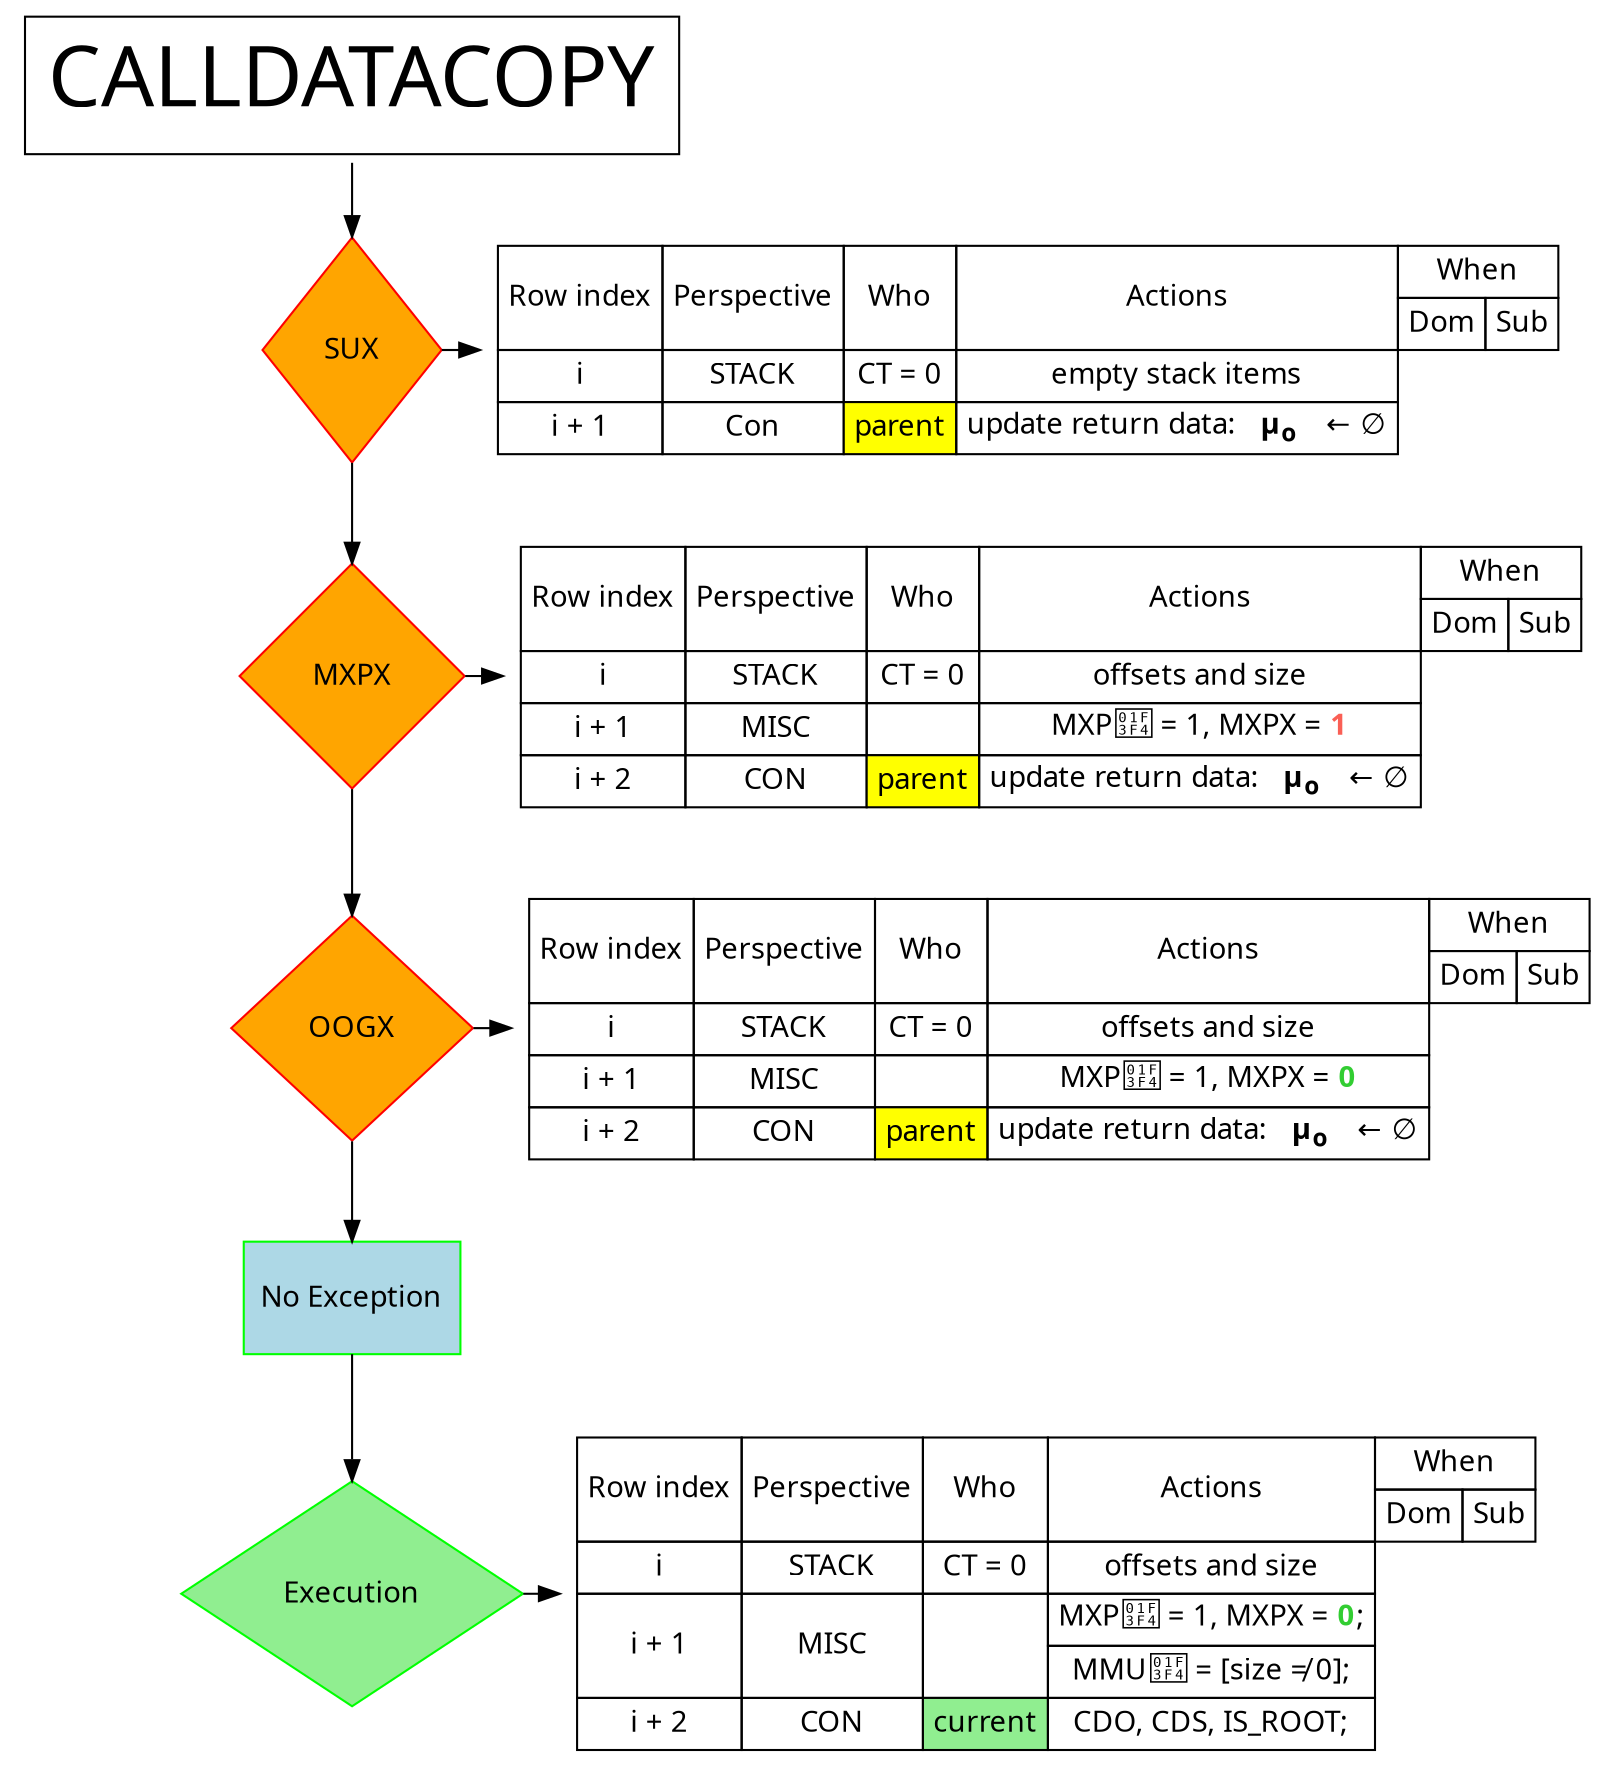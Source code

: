 # http://www.graphviz.org/content/cluster

digraph G {

  node [fontname = "Handlee"];
  node [shape=plaintext];
  edge [fontname = "Handlee"];

  inst [label=<
  <TABLE BORDER="0" CELLBORDER="1" CELLSPACING="0" CELLPADDING="10">
  <TR>
  <TD><FONT POINT-SIZE="40">CALLDATACOPY</FONT></TD>
  </TR>
  </TABLE>>];
  sux [
    label = "\nSUX\n ";
    shape = diamond;
    style = filled;
    fillcolor = "ORANGE";
    color = "RED";
  ];
  mxpx [
    label = "\nMXPX\n ";
    shape = diamond;
    style = filled;
    fillcolor = "ORANGE";
    color = "RED";
  ];
  oogx [
    label = "\nOOGX\n ";
    shape = diamond;
    style = filled;
    fillcolor = "ORANGE";
    color = "RED";
  ];
  unexceptional [
    label = "\nNo Exception\n ";
    shape = rect;
    style = filled;
    fillcolor = "LIGHTBLUE";
    color = "green";
  ];
  execution [
    label = "\nExecution\n ";
    shape = diamond;
    style = filled;
    fillcolor = "LIGHTGREEN";
    color = "green";
  ];

  {
    rank=same;
    sux; sux_rows;
  }
  {
    rank=same;
    mxpx; mxpx_rows;
  }
  {
    rank=same;
    oogx; oogx_rows;
  }
  {
    rank=same;
    execution; execution_rows;
  }

  inst                       -> sux;
  sux                        -> sux_rows;
  sux                        -> mxpx;
  mxpx                       -> mxpx_rows;
  mxpx                       -> oogx
  oogx                       -> oogx_rows;
  oogx                       -> unexceptional;
  unexceptional              -> execution;
  execution                  -> execution_rows;

sux_rows [label=<
<TABLE BORDER="0" CELLBORDER="1" CELLSPACING="0" CELLPADDING="4">
  <TR>
    <TD ROWSPAN="2">Row index</TD>
    <TD ROWSPAN="2">Perspective</TD>
    <TD ROWSPAN="2">Who</TD>
    <TD ROWSPAN="2" COLSPAN="1">Actions</TD>
    <TD ROWSPAN="1" COLSPAN="2">When</TD>
  </TR>
  <TR>
    <TD ROWSPAN="1" COLSPAN="1">Dom</TD>
    <TD ROWSPAN="1" COLSPAN="1">Sub</TD>
  </TR>
  <TR>
    <TD>i</TD>
    <TD>STACK</TD>
    <TD>CT = 0</TD>
    <TD>empty stack items</TD>
  </TR>
  <TR>
    <TD>i + 1</TD>
    <TD>Con</TD>
    <TD BGCOLOR="YELLOW">parent</TD>
    <TD COLSPAN="1">update return data: &nbsp; <B>μ<sub>o</sub></B> &shy;&nbsp; ← ∅</TD>
  </TR>
</TABLE>>];

mxpx_rows [label=<
<TABLE BORDER="0" CELLBORDER="1" CELLSPACING="0" CELLPADDING="4">
  <TR>
    <TD ROWSPAN="2">Row index</TD>
    <TD ROWSPAN="2">Perspective</TD>
    <TD ROWSPAN="2">Who</TD>
    <TD ROWSPAN="2" COLSPAN="1">Actions</TD>
    <TD ROWSPAN="1" COLSPAN="2">When</TD>
  </TR>
  <TR>
    <TD ROWSPAN="1" COLSPAN="1">Dom</TD>
    <TD ROWSPAN="1" COLSPAN="1">Sub</TD>
  </TR>
  <TR>
    <TD>i</TD>
    <TD>STACK</TD>
    <TD>CT = 0</TD>
    <TD>offsets and size</TD>
  </TR>
  <TR>
    <TD>i + 1</TD>
    <TD>MISC</TD>
    <TD></TD>
    <TD>MXP🏴 = 1, MXPX = <B><FONT COLOR="#FA5F55">1</FONT></B></TD>
  </TR>
  <TR>
    <TD>i + 2</TD>
    <TD>CON</TD>
    <TD BGCOLOR="YELLOW">parent</TD>
    <TD>update return data: &nbsp; <B>μ<sub>o</sub></B> &shy;&nbsp; ← ∅</TD>
  </TR>
</TABLE>>];

oogx_rows [label=<
<TABLE BORDER="0" CELLBORDER="1" CELLSPACING="0" CELLPADDING="4">
  <TR>
    <TD ROWSPAN="2">Row index</TD>
    <TD ROWSPAN="2">Perspective</TD>
    <TD ROWSPAN="2">Who</TD>
    <TD ROWSPAN="2" COLSPAN="1">Actions</TD>
    <TD ROWSPAN="1" COLSPAN="2">When</TD>
  </TR>
  <TR>
    <TD ROWSPAN="1" COLSPAN="1">Dom</TD>
    <TD ROWSPAN="1" COLSPAN="1">Sub</TD>
  </TR>
  <TR>
    <TD>i</TD>
    <TD>STACK</TD>
    <TD>CT = 0</TD>
    <TD>offsets and size</TD>
  </TR>
  <TR>
    <TD>i + 1</TD>
    <TD>MISC</TD>
    <TD></TD>
    <TD>MXP🏴 = 1, MXPX = <B><FONT COLOR="LIMEGREEN">0</FONT></B></TD>
  </TR>
  <TR>
    <TD>i + 2</TD>
    <TD>CON</TD>
    <TD BGCOLOR="YELLOW">parent</TD>
    <TD>update return data: &nbsp; <B>μ<sub>o</sub></B> &shy;&nbsp; ← ∅</TD>
  </TR>
</TABLE>>];

execution_rows [label=<
<TABLE BORDER="0" CELLBORDER="1" CELLSPACING="0" CELLPADDING="4">
  <TR>
    <TD ROWSPAN="2">Row index</TD>
    <TD ROWSPAN="2">Perspective</TD>
    <TD ROWSPAN="2">Who</TD>
    <TD ROWSPAN="2" COLSPAN="1">Actions</TD>
    <TD ROWSPAN="1" COLSPAN="2">When</TD>
  </TR>
  <TR>
    <TD ROWSPAN="1" COLSPAN="1">Dom</TD>
    <TD ROWSPAN="1" COLSPAN="1">Sub</TD>
  </TR>
  <TR>
    <TD>i</TD>
    <TD>STACK</TD>
    <TD>CT = 0</TD>
    <TD>offsets and size</TD>
  </TR>
  <TR>
    <TD ROWSPAN="2">i + 1</TD>
    <TD ROWSPAN="2">MISC</TD>
    <TD ROWSPAN="2"></TD>
    <TD ROWSPAN="1">MXP🏴 = 1, MXPX = <B><FONT COLOR="LIMEGREEN">0</FONT></B>;</TD>
  </TR>
  <TR>
    <TD ROWSPAN="1">MMU🏴 = [size ≠ 0];</TD>
  </TR>
  <TR>
    <TD>i + 2</TD>
    <TD>CON</TD>
    <TD BGCOLOR="LIGHTGREEN">current</TD>
    <TD>CDO, CDS, IS_ROOT;</TD>
  </TR>
</TABLE>>];

}
